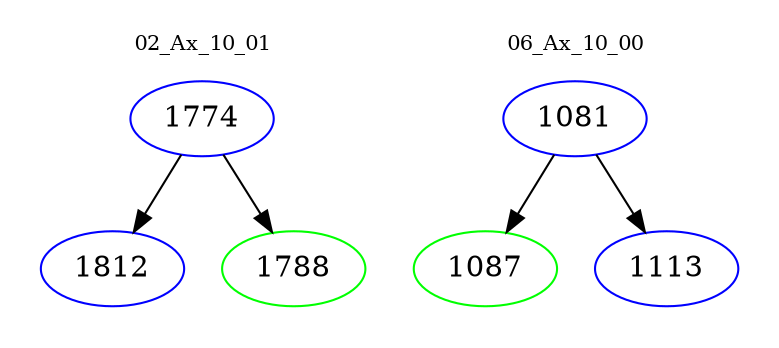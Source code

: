 digraph{
subgraph cluster_0 {
color = white
label = "02_Ax_10_01";
fontsize=10;
T0_1774 [label="1774", color="blue"]
T0_1774 -> T0_1812 [color="black"]
T0_1812 [label="1812", color="blue"]
T0_1774 -> T0_1788 [color="black"]
T0_1788 [label="1788", color="green"]
}
subgraph cluster_1 {
color = white
label = "06_Ax_10_00";
fontsize=10;
T1_1081 [label="1081", color="blue"]
T1_1081 -> T1_1087 [color="black"]
T1_1087 [label="1087", color="green"]
T1_1081 -> T1_1113 [color="black"]
T1_1113 [label="1113", color="blue"]
}
}
